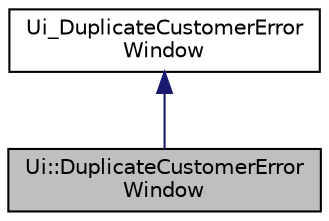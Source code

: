 digraph "Ui::DuplicateCustomerErrorWindow"
{
  edge [fontname="Helvetica",fontsize="10",labelfontname="Helvetica",labelfontsize="10"];
  node [fontname="Helvetica",fontsize="10",shape=record];
  Node2 [label="Ui::DuplicateCustomerError\lWindow",height=0.2,width=0.4,color="black", fillcolor="grey75", style="filled", fontcolor="black"];
  Node3 -> Node2 [dir="back",color="midnightblue",fontsize="10",style="solid"];
  Node3 [label="Ui_DuplicateCustomerError\lWindow",height=0.2,width=0.4,color="black", fillcolor="white", style="filled",URL="$class_ui___duplicate_customer_error_window.html"];
}
